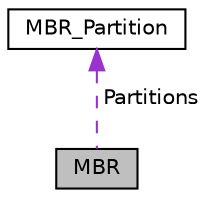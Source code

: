 digraph "MBR"
{
 // LATEX_PDF_SIZE
  edge [fontname="Helvetica",fontsize="10",labelfontname="Helvetica",labelfontsize="10"];
  node [fontname="Helvetica",fontsize="10",shape=record];
  Node1 [label="MBR",height=0.2,width=0.4,color="black", fillcolor="grey75", style="filled", fontcolor="black",tooltip=" "];
  Node2 -> Node1 [dir="back",color="darkorchid3",fontsize="10",style="dashed",label=" Partitions" ,fontname="Helvetica"];
  Node2 [label="MBR_Partition",height=0.2,width=0.4,color="black", fillcolor="white", style="filled",URL="$structMBR__Partition.html",tooltip=" "];
}
